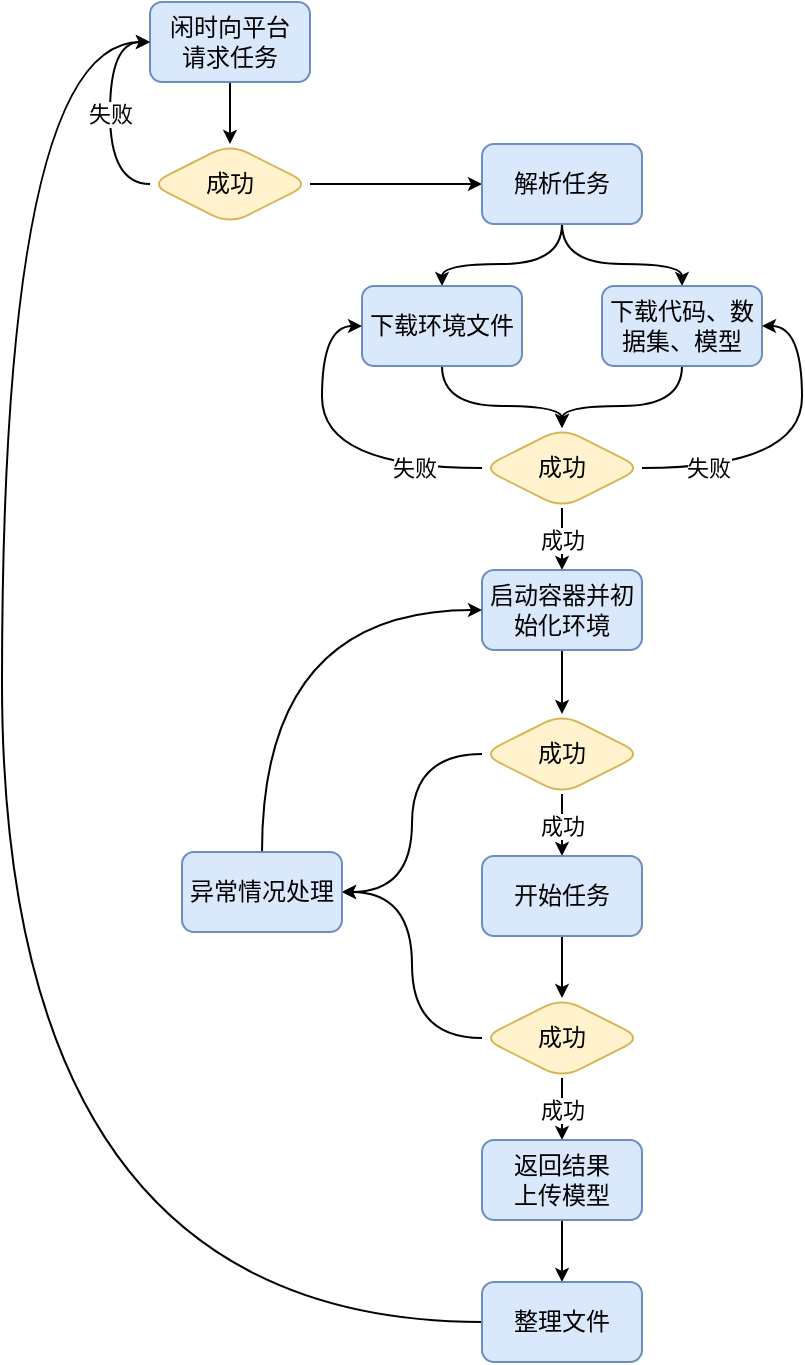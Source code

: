 <mxfile version="20.6.2" type="github">
  <diagram id="qqj5SGeIcp3CO3WpwL2j" name="第 1 页">
    <mxGraphModel dx="1625" dy="797" grid="1" gridSize="10" guides="1" tooltips="1" connect="1" arrows="1" fold="1" page="1" pageScale="1" pageWidth="827" pageHeight="1169" math="0" shadow="0">
      <root>
        <mxCell id="0" />
        <mxCell id="1" parent="0" />
        <mxCell id="T0Joc_rf6QLan3yxdYTv-22" style="edgeStyle=orthogonalEdgeStyle;curved=1;rounded=0;orthogonalLoop=1;jettySize=auto;html=1;exitX=0.5;exitY=1;exitDx=0;exitDy=0;entryX=0.5;entryY=0;entryDx=0;entryDy=0;startSize=4;endSize=4;" edge="1" parent="1" source="T0Joc_rf6QLan3yxdYTv-3" target="T0Joc_rf6QLan3yxdYTv-4">
          <mxGeometry relative="1" as="geometry" />
        </mxCell>
        <mxCell id="T0Joc_rf6QLan3yxdYTv-3" value="闲时向平台&lt;br&gt;请求任务" style="rounded=1;whiteSpace=wrap;html=1;fillColor=#dae8fc;strokeColor=#6c8ebf;" vertex="1" parent="1">
          <mxGeometry x="334" y="120" width="80" height="40" as="geometry" />
        </mxCell>
        <mxCell id="T0Joc_rf6QLan3yxdYTv-24" value="失败" style="edgeStyle=orthogonalEdgeStyle;curved=1;rounded=0;orthogonalLoop=1;jettySize=auto;html=1;exitX=0;exitY=0.5;exitDx=0;exitDy=0;entryX=0;entryY=0.5;entryDx=0;entryDy=0;startSize=4;endSize=4;" edge="1" parent="1" source="T0Joc_rf6QLan3yxdYTv-4" target="T0Joc_rf6QLan3yxdYTv-3">
          <mxGeometry relative="1" as="geometry" />
        </mxCell>
        <mxCell id="T0Joc_rf6QLan3yxdYTv-63" style="edgeStyle=orthogonalEdgeStyle;curved=1;rounded=0;orthogonalLoop=1;jettySize=auto;html=1;exitX=1;exitY=0.5;exitDx=0;exitDy=0;entryX=0;entryY=0.5;entryDx=0;entryDy=0;startSize=4;endSize=4;" edge="1" parent="1" source="T0Joc_rf6QLan3yxdYTv-4" target="T0Joc_rf6QLan3yxdYTv-5">
          <mxGeometry relative="1" as="geometry" />
        </mxCell>
        <mxCell id="T0Joc_rf6QLan3yxdYTv-4" value="成功" style="rhombus;whiteSpace=wrap;html=1;rounded=1;fillColor=#fff2cc;strokeColor=#d6b656;" vertex="1" parent="1">
          <mxGeometry x="334" y="191" width="80" height="40" as="geometry" />
        </mxCell>
        <mxCell id="T0Joc_rf6QLan3yxdYTv-61" style="edgeStyle=orthogonalEdgeStyle;curved=1;rounded=0;orthogonalLoop=1;jettySize=auto;html=1;exitX=0.5;exitY=1;exitDx=0;exitDy=0;entryX=0.5;entryY=0;entryDx=0;entryDy=0;startSize=4;endSize=4;" edge="1" parent="1" source="T0Joc_rf6QLan3yxdYTv-5" target="T0Joc_rf6QLan3yxdYTv-6">
          <mxGeometry relative="1" as="geometry" />
        </mxCell>
        <mxCell id="T0Joc_rf6QLan3yxdYTv-62" style="edgeStyle=orthogonalEdgeStyle;curved=1;rounded=0;orthogonalLoop=1;jettySize=auto;html=1;exitX=0.5;exitY=1;exitDx=0;exitDy=0;entryX=0.5;entryY=0;entryDx=0;entryDy=0;startSize=4;endSize=4;" edge="1" parent="1" source="T0Joc_rf6QLan3yxdYTv-5" target="T0Joc_rf6QLan3yxdYTv-7">
          <mxGeometry relative="1" as="geometry" />
        </mxCell>
        <mxCell id="T0Joc_rf6QLan3yxdYTv-5" value="解析任务" style="rounded=1;whiteSpace=wrap;html=1;fillColor=#dae8fc;strokeColor=#6c8ebf;" vertex="1" parent="1">
          <mxGeometry x="500" y="191" width="80" height="40" as="geometry" />
        </mxCell>
        <mxCell id="T0Joc_rf6QLan3yxdYTv-28" style="edgeStyle=orthogonalEdgeStyle;curved=1;rounded=0;orthogonalLoop=1;jettySize=auto;html=1;exitX=0.5;exitY=1;exitDx=0;exitDy=0;entryX=0.5;entryY=0;entryDx=0;entryDy=0;startSize=4;endSize=4;" edge="1" parent="1" source="T0Joc_rf6QLan3yxdYTv-6" target="T0Joc_rf6QLan3yxdYTv-8">
          <mxGeometry relative="1" as="geometry" />
        </mxCell>
        <mxCell id="T0Joc_rf6QLan3yxdYTv-6" value="下载环境文件" style="rounded=1;whiteSpace=wrap;html=1;fillColor=#dae8fc;strokeColor=#6c8ebf;" vertex="1" parent="1">
          <mxGeometry x="440" y="262" width="80" height="40" as="geometry" />
        </mxCell>
        <mxCell id="T0Joc_rf6QLan3yxdYTv-31" style="edgeStyle=orthogonalEdgeStyle;curved=1;rounded=0;orthogonalLoop=1;jettySize=auto;html=1;exitX=0.5;exitY=1;exitDx=0;exitDy=0;entryX=0.5;entryY=0;entryDx=0;entryDy=0;startSize=4;endSize=4;" edge="1" parent="1" source="T0Joc_rf6QLan3yxdYTv-7" target="T0Joc_rf6QLan3yxdYTv-8">
          <mxGeometry relative="1" as="geometry" />
        </mxCell>
        <mxCell id="T0Joc_rf6QLan3yxdYTv-7" value="下载代码、数据集、模型" style="rounded=1;whiteSpace=wrap;html=1;fillColor=#dae8fc;strokeColor=#6c8ebf;" vertex="1" parent="1">
          <mxGeometry x="560" y="262" width="80" height="40" as="geometry" />
        </mxCell>
        <mxCell id="T0Joc_rf6QLan3yxdYTv-32" style="edgeStyle=orthogonalEdgeStyle;curved=1;rounded=0;orthogonalLoop=1;jettySize=auto;html=1;exitX=1;exitY=0.5;exitDx=0;exitDy=0;entryX=1;entryY=0.5;entryDx=0;entryDy=0;startSize=4;endSize=4;" edge="1" parent="1" source="T0Joc_rf6QLan3yxdYTv-8" target="T0Joc_rf6QLan3yxdYTv-7">
          <mxGeometry relative="1" as="geometry" />
        </mxCell>
        <mxCell id="T0Joc_rf6QLan3yxdYTv-44" value="失败" style="edgeLabel;html=1;align=center;verticalAlign=middle;resizable=0;points=[];" vertex="1" connectable="0" parent="T0Joc_rf6QLan3yxdYTv-32">
          <mxGeometry x="-0.468" y="7" relative="1" as="geometry">
            <mxPoint x="-13" y="7" as="offset" />
          </mxGeometry>
        </mxCell>
        <mxCell id="T0Joc_rf6QLan3yxdYTv-33" style="edgeStyle=orthogonalEdgeStyle;curved=1;rounded=0;orthogonalLoop=1;jettySize=auto;html=1;exitX=0;exitY=0.5;exitDx=0;exitDy=0;entryX=0;entryY=0.5;entryDx=0;entryDy=0;startSize=4;endSize=4;" edge="1" parent="1" source="T0Joc_rf6QLan3yxdYTv-8" target="T0Joc_rf6QLan3yxdYTv-6">
          <mxGeometry relative="1" as="geometry" />
        </mxCell>
        <mxCell id="T0Joc_rf6QLan3yxdYTv-43" value="失败" style="edgeLabel;html=1;align=center;verticalAlign=middle;resizable=0;points=[];" vertex="1" connectable="0" parent="T0Joc_rf6QLan3yxdYTv-33">
          <mxGeometry x="-0.632" y="-5" relative="1" as="geometry">
            <mxPoint x="-3" y="5" as="offset" />
          </mxGeometry>
        </mxCell>
        <mxCell id="T0Joc_rf6QLan3yxdYTv-34" style="edgeStyle=orthogonalEdgeStyle;curved=1;rounded=0;orthogonalLoop=1;jettySize=auto;html=1;exitX=0.5;exitY=1;exitDx=0;exitDy=0;entryX=0.5;entryY=0;entryDx=0;entryDy=0;startSize=4;endSize=4;" edge="1" parent="1" source="T0Joc_rf6QLan3yxdYTv-8" target="T0Joc_rf6QLan3yxdYTv-9">
          <mxGeometry relative="1" as="geometry" />
        </mxCell>
        <mxCell id="T0Joc_rf6QLan3yxdYTv-45" value="成功" style="edgeLabel;html=1;align=center;verticalAlign=middle;resizable=0;points=[];" vertex="1" connectable="0" parent="T0Joc_rf6QLan3yxdYTv-34">
          <mxGeometry relative="1" as="geometry">
            <mxPoint as="offset" />
          </mxGeometry>
        </mxCell>
        <mxCell id="T0Joc_rf6QLan3yxdYTv-8" value="成功" style="rhombus;whiteSpace=wrap;html=1;rounded=1;fillColor=#fff2cc;strokeColor=#d6b656;" vertex="1" parent="1">
          <mxGeometry x="500" y="333" width="80" height="40" as="geometry" />
        </mxCell>
        <mxCell id="T0Joc_rf6QLan3yxdYTv-35" style="edgeStyle=orthogonalEdgeStyle;curved=1;rounded=0;orthogonalLoop=1;jettySize=auto;html=1;entryX=0.5;entryY=0;entryDx=0;entryDy=0;startSize=4;endSize=4;" edge="1" parent="1" source="T0Joc_rf6QLan3yxdYTv-9" target="T0Joc_rf6QLan3yxdYTv-12">
          <mxGeometry relative="1" as="geometry" />
        </mxCell>
        <mxCell id="T0Joc_rf6QLan3yxdYTv-9" value="启动容器并初始化环境" style="rounded=1;whiteSpace=wrap;html=1;fillColor=#dae8fc;strokeColor=#6c8ebf;" vertex="1" parent="1">
          <mxGeometry x="500" y="404" width="80" height="40" as="geometry" />
        </mxCell>
        <mxCell id="T0Joc_rf6QLan3yxdYTv-36" style="edgeStyle=orthogonalEdgeStyle;curved=1;rounded=0;orthogonalLoop=1;jettySize=auto;html=1;exitX=0.5;exitY=1;exitDx=0;exitDy=0;entryX=0.5;entryY=0;entryDx=0;entryDy=0;startSize=4;endSize=4;" edge="1" parent="1" source="T0Joc_rf6QLan3yxdYTv-12" target="T0Joc_rf6QLan3yxdYTv-13">
          <mxGeometry relative="1" as="geometry" />
        </mxCell>
        <mxCell id="T0Joc_rf6QLan3yxdYTv-46" value="成功" style="edgeLabel;html=1;align=center;verticalAlign=middle;resizable=0;points=[];" vertex="1" connectable="0" parent="T0Joc_rf6QLan3yxdYTv-36">
          <mxGeometry relative="1" as="geometry">
            <mxPoint as="offset" />
          </mxGeometry>
        </mxCell>
        <mxCell id="T0Joc_rf6QLan3yxdYTv-66" style="edgeStyle=orthogonalEdgeStyle;curved=1;rounded=0;orthogonalLoop=1;jettySize=auto;html=1;exitX=0;exitY=0.5;exitDx=0;exitDy=0;entryX=1;entryY=0.5;entryDx=0;entryDy=0;startSize=4;endSize=4;" edge="1" parent="1" source="T0Joc_rf6QLan3yxdYTv-12" target="T0Joc_rf6QLan3yxdYTv-50">
          <mxGeometry relative="1" as="geometry" />
        </mxCell>
        <mxCell id="T0Joc_rf6QLan3yxdYTv-12" value="成功" style="rhombus;whiteSpace=wrap;html=1;rounded=1;fillColor=#fff2cc;strokeColor=#d6b656;" vertex="1" parent="1">
          <mxGeometry x="500" y="476" width="80" height="40" as="geometry" />
        </mxCell>
        <mxCell id="T0Joc_rf6QLan3yxdYTv-37" style="edgeStyle=orthogonalEdgeStyle;curved=1;rounded=0;orthogonalLoop=1;jettySize=auto;html=1;exitX=0.5;exitY=1;exitDx=0;exitDy=0;entryX=0.5;entryY=0;entryDx=0;entryDy=0;startSize=4;endSize=4;" edge="1" parent="1" source="T0Joc_rf6QLan3yxdYTv-13" target="T0Joc_rf6QLan3yxdYTv-15">
          <mxGeometry relative="1" as="geometry" />
        </mxCell>
        <mxCell id="T0Joc_rf6QLan3yxdYTv-13" value="开始任务" style="rounded=1;whiteSpace=wrap;html=1;fillColor=#dae8fc;strokeColor=#6c8ebf;" vertex="1" parent="1">
          <mxGeometry x="500" y="547" width="80" height="40" as="geometry" />
        </mxCell>
        <mxCell id="T0Joc_rf6QLan3yxdYTv-38" style="edgeStyle=orthogonalEdgeStyle;curved=1;rounded=0;orthogonalLoop=1;jettySize=auto;html=1;exitX=0.5;exitY=1;exitDx=0;exitDy=0;entryX=0.5;entryY=0;entryDx=0;entryDy=0;startSize=4;endSize=4;" edge="1" parent="1" source="T0Joc_rf6QLan3yxdYTv-15" target="T0Joc_rf6QLan3yxdYTv-16">
          <mxGeometry relative="1" as="geometry" />
        </mxCell>
        <mxCell id="T0Joc_rf6QLan3yxdYTv-47" value="成功" style="edgeLabel;html=1;align=center;verticalAlign=middle;resizable=0;points=[];" vertex="1" connectable="0" parent="T0Joc_rf6QLan3yxdYTv-38">
          <mxGeometry relative="1" as="geometry">
            <mxPoint as="offset" />
          </mxGeometry>
        </mxCell>
        <mxCell id="T0Joc_rf6QLan3yxdYTv-65" style="edgeStyle=orthogonalEdgeStyle;curved=1;rounded=0;orthogonalLoop=1;jettySize=auto;html=1;exitX=0;exitY=0.5;exitDx=0;exitDy=0;entryX=1;entryY=0.5;entryDx=0;entryDy=0;startSize=4;endSize=4;" edge="1" parent="1" source="T0Joc_rf6QLan3yxdYTv-15" target="T0Joc_rf6QLan3yxdYTv-50">
          <mxGeometry relative="1" as="geometry" />
        </mxCell>
        <mxCell id="T0Joc_rf6QLan3yxdYTv-15" value="成功" style="rhombus;whiteSpace=wrap;html=1;rounded=1;fillColor=#fff2cc;strokeColor=#d6b656;" vertex="1" parent="1">
          <mxGeometry x="500" y="618" width="80" height="40" as="geometry" />
        </mxCell>
        <mxCell id="T0Joc_rf6QLan3yxdYTv-40" style="edgeStyle=orthogonalEdgeStyle;curved=1;rounded=0;orthogonalLoop=1;jettySize=auto;html=1;exitX=0.5;exitY=1;exitDx=0;exitDy=0;startSize=4;endSize=4;" edge="1" parent="1" source="T0Joc_rf6QLan3yxdYTv-16" target="T0Joc_rf6QLan3yxdYTv-39">
          <mxGeometry relative="1" as="geometry" />
        </mxCell>
        <mxCell id="T0Joc_rf6QLan3yxdYTv-16" value="返回结果&lt;br&gt;上传模型" style="rounded=1;whiteSpace=wrap;html=1;fillColor=#dae8fc;strokeColor=#6c8ebf;" vertex="1" parent="1">
          <mxGeometry x="500" y="689" width="80" height="40" as="geometry" />
        </mxCell>
        <mxCell id="T0Joc_rf6QLan3yxdYTv-41" style="edgeStyle=orthogonalEdgeStyle;curved=1;rounded=0;orthogonalLoop=1;jettySize=auto;html=1;exitX=0;exitY=0.5;exitDx=0;exitDy=0;entryX=0;entryY=0.5;entryDx=0;entryDy=0;startSize=4;endSize=4;" edge="1" parent="1" source="T0Joc_rf6QLan3yxdYTv-39" target="T0Joc_rf6QLan3yxdYTv-3">
          <mxGeometry relative="1" as="geometry">
            <Array as="points">
              <mxPoint x="260" y="780" />
              <mxPoint x="260" y="140" />
            </Array>
          </mxGeometry>
        </mxCell>
        <mxCell id="T0Joc_rf6QLan3yxdYTv-39" value="整理文件" style="rounded=1;whiteSpace=wrap;html=1;fillColor=#dae8fc;strokeColor=#6c8ebf;" vertex="1" parent="1">
          <mxGeometry x="500" y="760" width="80" height="40" as="geometry" />
        </mxCell>
        <mxCell id="T0Joc_rf6QLan3yxdYTv-67" style="edgeStyle=orthogonalEdgeStyle;curved=1;rounded=0;orthogonalLoop=1;jettySize=auto;html=1;exitX=0.5;exitY=0;exitDx=0;exitDy=0;entryX=0;entryY=0.5;entryDx=0;entryDy=0;startSize=4;endSize=4;" edge="1" parent="1" source="T0Joc_rf6QLan3yxdYTv-50" target="T0Joc_rf6QLan3yxdYTv-9">
          <mxGeometry relative="1" as="geometry" />
        </mxCell>
        <mxCell id="T0Joc_rf6QLan3yxdYTv-50" value="异常情况处理" style="rounded=1;whiteSpace=wrap;html=1;fillColor=#dae8fc;strokeColor=#6c8ebf;" vertex="1" parent="1">
          <mxGeometry x="350" y="545" width="80" height="40" as="geometry" />
        </mxCell>
      </root>
    </mxGraphModel>
  </diagram>
</mxfile>
